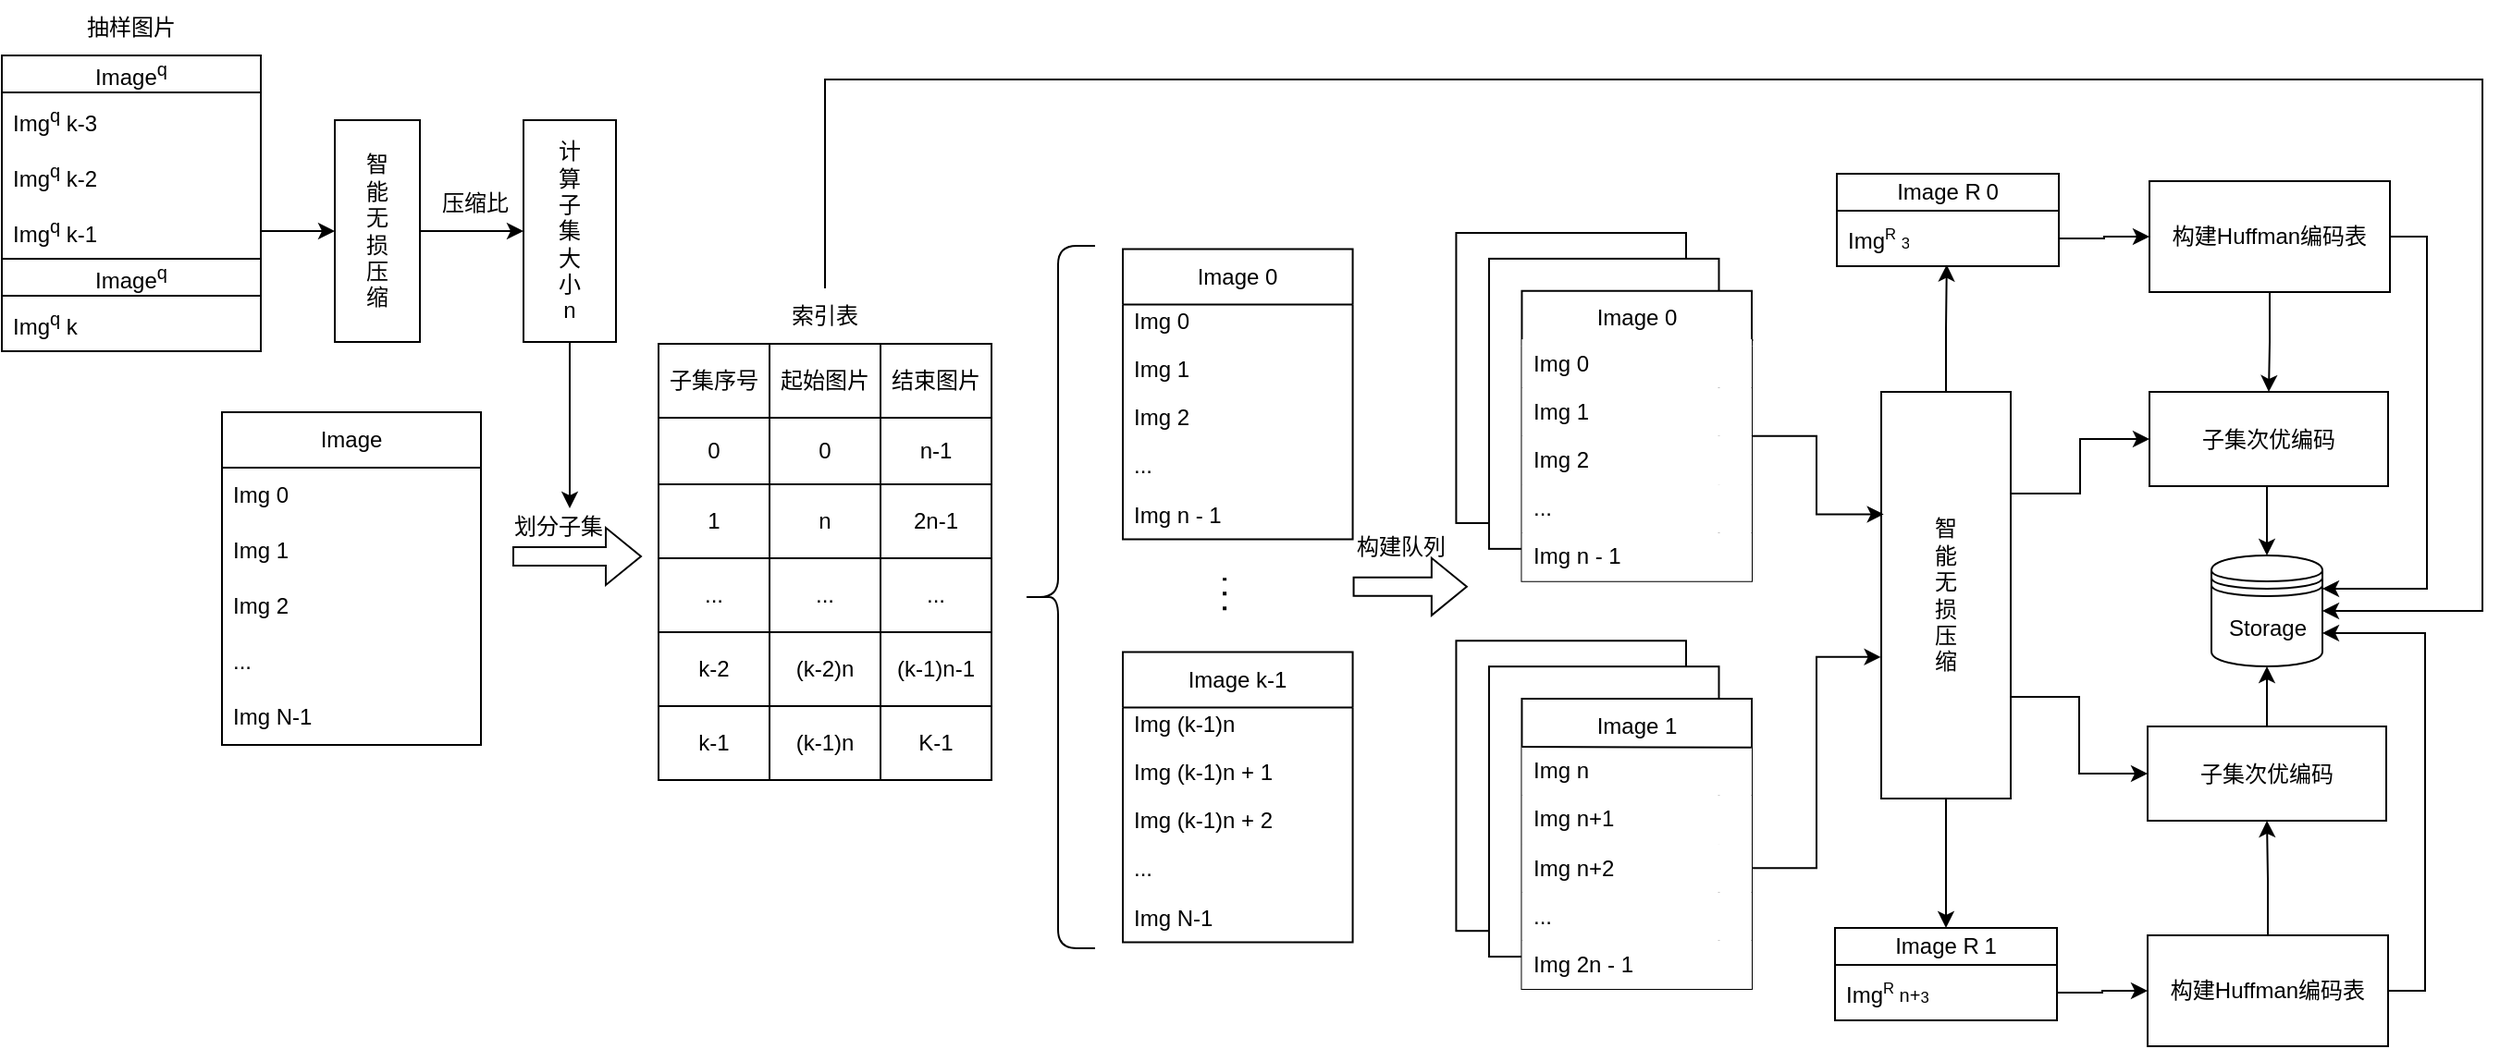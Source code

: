 <mxfile version="21.2.1" type="github">
  <diagram name="第 1 页" id="4zZLxdTIqztNsRUMv2VY">
    <mxGraphModel dx="2062" dy="1748" grid="1" gridSize="10" guides="1" tooltips="1" connect="1" arrows="1" fold="1" page="1" pageScale="1" pageWidth="827" pageHeight="1169" math="0" shadow="0">
      <root>
        <mxCell id="0" />
        <mxCell id="1" parent="0" />
        <mxCell id="39Udfxt56jHMbbSmCLW3-1" value="" style="group" vertex="1" connectable="0" parent="1">
          <mxGeometry x="58" y="70" width="140" height="180" as="geometry" />
        </mxCell>
        <mxCell id="39Udfxt56jHMbbSmCLW3-2" value="Image" style="swimlane;fontStyle=0;childLayout=stackLayout;horizontal=1;startSize=30;horizontalStack=0;resizeParent=1;resizeParentMax=0;resizeLast=0;collapsible=1;marginBottom=0;whiteSpace=wrap;html=1;container=0;" vertex="1" parent="39Udfxt56jHMbbSmCLW3-1">
          <mxGeometry width="140" height="180" as="geometry" />
        </mxCell>
        <mxCell id="39Udfxt56jHMbbSmCLW3-3" value="..." style="text;strokeColor=none;fillColor=none;align=left;verticalAlign=middle;spacingLeft=4;spacingRight=4;overflow=hidden;points=[[0,0.5],[1,0.5]];portConstraint=eastwest;rotatable=0;whiteSpace=wrap;html=1;" vertex="1" parent="39Udfxt56jHMbbSmCLW3-1">
          <mxGeometry y="120" width="140" height="30" as="geometry" />
        </mxCell>
        <mxCell id="39Udfxt56jHMbbSmCLW3-4" value="&lt;font style=&quot;vertical-align: inherit;&quot;&gt;&lt;font style=&quot;vertical-align: inherit;&quot;&gt;&lt;font style=&quot;vertical-align: inherit;&quot;&gt;&lt;font style=&quot;vertical-align: inherit;&quot;&gt;Img N-1&lt;/font&gt;&lt;/font&gt;&lt;/font&gt;&lt;/font&gt;" style="text;strokeColor=none;fillColor=none;align=left;verticalAlign=middle;spacingLeft=4;spacingRight=4;overflow=hidden;points=[[0,0.5],[1,0.5]];portConstraint=eastwest;rotatable=0;whiteSpace=wrap;html=1;" vertex="1" parent="39Udfxt56jHMbbSmCLW3-1">
          <mxGeometry y="150" width="140" height="30" as="geometry" />
        </mxCell>
        <mxCell id="39Udfxt56jHMbbSmCLW3-5" value="Img 0" style="text;strokeColor=none;fillColor=none;align=left;verticalAlign=middle;spacingLeft=4;spacingRight=4;overflow=hidden;points=[[0,0.5],[1,0.5]];portConstraint=eastwest;rotatable=0;whiteSpace=wrap;html=1;" vertex="1" parent="39Udfxt56jHMbbSmCLW3-1">
          <mxGeometry y="30" width="140" height="30" as="geometry" />
        </mxCell>
        <mxCell id="39Udfxt56jHMbbSmCLW3-6" value="Img 1" style="text;strokeColor=none;fillColor=none;align=left;verticalAlign=middle;spacingLeft=4;spacingRight=4;overflow=hidden;points=[[0,0.5],[1,0.5]];portConstraint=eastwest;rotatable=0;whiteSpace=wrap;html=1;" vertex="1" parent="39Udfxt56jHMbbSmCLW3-1">
          <mxGeometry y="60" width="140" height="30" as="geometry" />
        </mxCell>
        <mxCell id="39Udfxt56jHMbbSmCLW3-7" value="Img 2" style="text;strokeColor=none;fillColor=none;align=left;verticalAlign=middle;spacingLeft=4;spacingRight=4;overflow=hidden;points=[[0,0.5],[1,0.5]];portConstraint=eastwest;rotatable=0;whiteSpace=wrap;html=1;" vertex="1" parent="39Udfxt56jHMbbSmCLW3-1">
          <mxGeometry y="90" width="140" height="30" as="geometry" />
        </mxCell>
        <mxCell id="39Udfxt56jHMbbSmCLW3-8" value="" style="shape=flexArrow;endArrow=classic;html=1;rounded=0;" edge="1" parent="1">
          <mxGeometry width="50" height="50" relative="1" as="geometry">
            <mxPoint x="215" y="148" as="sourcePoint" />
            <mxPoint x="285" y="148" as="targetPoint" />
          </mxGeometry>
        </mxCell>
        <mxCell id="39Udfxt56jHMbbSmCLW3-24" value="划分子集" style="text;html=1;strokeColor=none;fillColor=none;align=center;verticalAlign=middle;whiteSpace=wrap;rounded=0;" vertex="1" parent="1">
          <mxGeometry x="210" y="117" width="60" height="30" as="geometry" />
        </mxCell>
        <mxCell id="39Udfxt56jHMbbSmCLW3-41" style="edgeStyle=orthogonalEdgeStyle;rounded=0;orthogonalLoop=1;jettySize=auto;html=1;exitX=0.5;exitY=1;exitDx=0;exitDy=0;" edge="1" parent="1" source="39Udfxt56jHMbbSmCLW3-25">
          <mxGeometry relative="1" as="geometry">
            <mxPoint x="246" y="122" as="targetPoint" />
          </mxGeometry>
        </mxCell>
        <mxCell id="39Udfxt56jHMbbSmCLW3-25" value="计&lt;br&gt;算&lt;br&gt;子&lt;br&gt;集&lt;br&gt;大&lt;br&gt;小&lt;br&gt;n" style="rounded=0;whiteSpace=wrap;html=1;" vertex="1" parent="1">
          <mxGeometry x="221" y="-88" width="50" height="120" as="geometry" />
        </mxCell>
        <mxCell id="39Udfxt56jHMbbSmCLW3-26" value="Image&lt;sup&gt;q&lt;/sup&gt;" style="swimlane;fontStyle=0;childLayout=stackLayout;horizontal=1;startSize=20;horizontalStack=0;resizeParent=1;resizeParentMax=0;resizeLast=0;collapsible=1;marginBottom=0;whiteSpace=wrap;html=1;" vertex="1" parent="1">
          <mxGeometry x="-61" y="-123" width="140" height="110" as="geometry">
            <mxRectangle x="270" y="120" width="80" height="30" as="alternateBounds" />
          </mxGeometry>
        </mxCell>
        <mxCell id="39Udfxt56jHMbbSmCLW3-28" value="Img&lt;sup&gt;q&lt;/sup&gt; k-3" style="text;strokeColor=none;fillColor=none;align=left;verticalAlign=middle;spacingLeft=4;spacingRight=4;overflow=hidden;points=[[0,0.5],[1,0.5]];portConstraint=eastwest;rotatable=0;whiteSpace=wrap;html=1;" vertex="1" parent="39Udfxt56jHMbbSmCLW3-26">
          <mxGeometry y="20" width="140" height="30" as="geometry" />
        </mxCell>
        <mxCell id="39Udfxt56jHMbbSmCLW3-30" value="Img&lt;sup&gt;q&lt;/sup&gt; k-2" style="text;strokeColor=none;fillColor=none;align=left;verticalAlign=middle;spacingLeft=4;spacingRight=4;overflow=hidden;points=[[0,0.5],[1,0.5]];portConstraint=eastwest;rotatable=0;whiteSpace=wrap;html=1;" vertex="1" parent="39Udfxt56jHMbbSmCLW3-26">
          <mxGeometry y="50" width="140" height="30" as="geometry" />
        </mxCell>
        <mxCell id="39Udfxt56jHMbbSmCLW3-32" value="Img&lt;sup&gt;q&lt;/sup&gt; k-1" style="text;strokeColor=none;fillColor=none;align=left;verticalAlign=middle;spacingLeft=4;spacingRight=4;overflow=hidden;points=[[0,0.5],[1,0.5]];portConstraint=eastwest;rotatable=0;whiteSpace=wrap;html=1;" vertex="1" parent="39Udfxt56jHMbbSmCLW3-26">
          <mxGeometry y="80" width="140" height="30" as="geometry" />
        </mxCell>
        <mxCell id="39Udfxt56jHMbbSmCLW3-33" value="Image&lt;sup&gt;q&lt;/sup&gt;" style="swimlane;fontStyle=0;childLayout=stackLayout;horizontal=1;startSize=20;horizontalStack=0;resizeParent=1;resizeParentMax=0;resizeLast=0;collapsible=1;marginBottom=0;whiteSpace=wrap;html=1;" vertex="1" parent="1">
          <mxGeometry x="-61" y="-13" width="140" height="50" as="geometry">
            <mxRectangle x="270" y="120" width="80" height="30" as="alternateBounds" />
          </mxGeometry>
        </mxCell>
        <mxCell id="39Udfxt56jHMbbSmCLW3-34" value="Img&lt;sup&gt;q&lt;/sup&gt; k" style="text;strokeColor=none;fillColor=none;align=left;verticalAlign=middle;spacingLeft=4;spacingRight=4;overflow=hidden;points=[[0,0.5],[1,0.5]];portConstraint=eastwest;rotatable=0;whiteSpace=wrap;html=1;" vertex="1" parent="1">
          <mxGeometry x="-61" y="7" width="140" height="30" as="geometry" />
        </mxCell>
        <mxCell id="39Udfxt56jHMbbSmCLW3-39" style="edgeStyle=orthogonalEdgeStyle;rounded=0;orthogonalLoop=1;jettySize=auto;html=1;" edge="1" parent="1" source="39Udfxt56jHMbbSmCLW3-35" target="39Udfxt56jHMbbSmCLW3-25">
          <mxGeometry relative="1" as="geometry" />
        </mxCell>
        <mxCell id="39Udfxt56jHMbbSmCLW3-35" value="智&lt;br&gt;能&lt;br&gt;无&lt;br&gt;损&lt;br&gt;压&lt;br&gt;缩" style="rounded=0;whiteSpace=wrap;html=1;" vertex="1" parent="1">
          <mxGeometry x="119" y="-88" width="46" height="120" as="geometry" />
        </mxCell>
        <mxCell id="39Udfxt56jHMbbSmCLW3-37" style="edgeStyle=orthogonalEdgeStyle;rounded=0;orthogonalLoop=1;jettySize=auto;html=1;exitX=1;exitY=0.5;exitDx=0;exitDy=0;" edge="1" parent="1" source="39Udfxt56jHMbbSmCLW3-32" target="39Udfxt56jHMbbSmCLW3-35">
          <mxGeometry relative="1" as="geometry" />
        </mxCell>
        <mxCell id="39Udfxt56jHMbbSmCLW3-38" value="压缩比" style="text;html=1;strokeColor=none;fillColor=none;align=center;verticalAlign=middle;whiteSpace=wrap;rounded=0;" vertex="1" parent="1">
          <mxGeometry x="160" y="-53" width="70" height="20" as="geometry" />
        </mxCell>
        <mxCell id="39Udfxt56jHMbbSmCLW3-42" value="" style="shape=table;startSize=0;container=1;collapsible=0;childLayout=tableLayout;" vertex="1" parent="1">
          <mxGeometry x="294" y="33" width="180" height="236" as="geometry" />
        </mxCell>
        <mxCell id="39Udfxt56jHMbbSmCLW3-43" value="" style="shape=tableRow;horizontal=0;startSize=0;swimlaneHead=0;swimlaneBody=0;strokeColor=inherit;top=0;left=0;bottom=0;right=0;collapsible=0;dropTarget=0;fillColor=none;points=[[0,0.5],[1,0.5]];portConstraint=eastwest;" vertex="1" parent="39Udfxt56jHMbbSmCLW3-42">
          <mxGeometry width="180" height="40" as="geometry" />
        </mxCell>
        <mxCell id="39Udfxt56jHMbbSmCLW3-44" value="子集序号" style="shape=partialRectangle;html=1;whiteSpace=wrap;connectable=0;strokeColor=inherit;overflow=hidden;fillColor=none;top=0;left=0;bottom=0;right=0;pointerEvents=1;" vertex="1" parent="39Udfxt56jHMbbSmCLW3-43">
          <mxGeometry width="60" height="40" as="geometry">
            <mxRectangle width="60" height="40" as="alternateBounds" />
          </mxGeometry>
        </mxCell>
        <mxCell id="39Udfxt56jHMbbSmCLW3-45" value="起始图片" style="shape=partialRectangle;html=1;whiteSpace=wrap;connectable=0;strokeColor=inherit;overflow=hidden;fillColor=none;top=0;left=0;bottom=0;right=0;pointerEvents=1;" vertex="1" parent="39Udfxt56jHMbbSmCLW3-43">
          <mxGeometry x="60" width="60" height="40" as="geometry">
            <mxRectangle width="60" height="40" as="alternateBounds" />
          </mxGeometry>
        </mxCell>
        <mxCell id="39Udfxt56jHMbbSmCLW3-46" value="结束图片" style="shape=partialRectangle;html=1;whiteSpace=wrap;connectable=0;strokeColor=inherit;overflow=hidden;fillColor=none;top=0;left=0;bottom=0;right=0;pointerEvents=1;" vertex="1" parent="39Udfxt56jHMbbSmCLW3-43">
          <mxGeometry x="120" width="60" height="40" as="geometry">
            <mxRectangle width="60" height="40" as="alternateBounds" />
          </mxGeometry>
        </mxCell>
        <mxCell id="39Udfxt56jHMbbSmCLW3-47" value="" style="shape=tableRow;horizontal=0;startSize=0;swimlaneHead=0;swimlaneBody=0;strokeColor=inherit;top=0;left=0;bottom=0;right=0;collapsible=0;dropTarget=0;fillColor=none;points=[[0,0.5],[1,0.5]];portConstraint=eastwest;" vertex="1" parent="39Udfxt56jHMbbSmCLW3-42">
          <mxGeometry y="40" width="180" height="36" as="geometry" />
        </mxCell>
        <mxCell id="39Udfxt56jHMbbSmCLW3-48" value="0" style="shape=partialRectangle;html=1;whiteSpace=wrap;connectable=0;strokeColor=inherit;overflow=hidden;fillColor=none;top=0;left=0;bottom=0;right=0;pointerEvents=1;" vertex="1" parent="39Udfxt56jHMbbSmCLW3-47">
          <mxGeometry width="60" height="36" as="geometry">
            <mxRectangle width="60" height="36" as="alternateBounds" />
          </mxGeometry>
        </mxCell>
        <mxCell id="39Udfxt56jHMbbSmCLW3-49" value="0" style="shape=partialRectangle;html=1;whiteSpace=wrap;connectable=0;strokeColor=inherit;overflow=hidden;fillColor=none;top=0;left=0;bottom=0;right=0;pointerEvents=1;" vertex="1" parent="39Udfxt56jHMbbSmCLW3-47">
          <mxGeometry x="60" width="60" height="36" as="geometry">
            <mxRectangle width="60" height="36" as="alternateBounds" />
          </mxGeometry>
        </mxCell>
        <mxCell id="39Udfxt56jHMbbSmCLW3-50" value="n-1" style="shape=partialRectangle;html=1;whiteSpace=wrap;connectable=0;strokeColor=inherit;overflow=hidden;fillColor=none;top=0;left=0;bottom=0;right=0;pointerEvents=1;" vertex="1" parent="39Udfxt56jHMbbSmCLW3-47">
          <mxGeometry x="120" width="60" height="36" as="geometry">
            <mxRectangle width="60" height="36" as="alternateBounds" />
          </mxGeometry>
        </mxCell>
        <mxCell id="39Udfxt56jHMbbSmCLW3-51" value="" style="shape=tableRow;horizontal=0;startSize=0;swimlaneHead=0;swimlaneBody=0;strokeColor=inherit;top=0;left=0;bottom=0;right=0;collapsible=0;dropTarget=0;fillColor=none;points=[[0,0.5],[1,0.5]];portConstraint=eastwest;" vertex="1" parent="39Udfxt56jHMbbSmCLW3-42">
          <mxGeometry y="76" width="180" height="40" as="geometry" />
        </mxCell>
        <mxCell id="39Udfxt56jHMbbSmCLW3-52" value="1" style="shape=partialRectangle;html=1;whiteSpace=wrap;connectable=0;strokeColor=inherit;overflow=hidden;fillColor=none;top=0;left=0;bottom=0;right=0;pointerEvents=1;" vertex="1" parent="39Udfxt56jHMbbSmCLW3-51">
          <mxGeometry width="60" height="40" as="geometry">
            <mxRectangle width="60" height="40" as="alternateBounds" />
          </mxGeometry>
        </mxCell>
        <mxCell id="39Udfxt56jHMbbSmCLW3-53" value="n" style="shape=partialRectangle;html=1;whiteSpace=wrap;connectable=0;strokeColor=inherit;overflow=hidden;fillColor=none;top=0;left=0;bottom=0;right=0;pointerEvents=1;" vertex="1" parent="39Udfxt56jHMbbSmCLW3-51">
          <mxGeometry x="60" width="60" height="40" as="geometry">
            <mxRectangle width="60" height="40" as="alternateBounds" />
          </mxGeometry>
        </mxCell>
        <mxCell id="39Udfxt56jHMbbSmCLW3-54" value="2n-1" style="shape=partialRectangle;html=1;whiteSpace=wrap;connectable=0;strokeColor=inherit;overflow=hidden;fillColor=none;top=0;left=0;bottom=0;right=0;pointerEvents=1;" vertex="1" parent="39Udfxt56jHMbbSmCLW3-51">
          <mxGeometry x="120" width="60" height="40" as="geometry">
            <mxRectangle width="60" height="40" as="alternateBounds" />
          </mxGeometry>
        </mxCell>
        <mxCell id="39Udfxt56jHMbbSmCLW3-69" style="shape=tableRow;horizontal=0;startSize=0;swimlaneHead=0;swimlaneBody=0;strokeColor=inherit;top=0;left=0;bottom=0;right=0;collapsible=0;dropTarget=0;fillColor=none;points=[[0,0.5],[1,0.5]];portConstraint=eastwest;" vertex="1" parent="39Udfxt56jHMbbSmCLW3-42">
          <mxGeometry y="116" width="180" height="40" as="geometry" />
        </mxCell>
        <mxCell id="39Udfxt56jHMbbSmCLW3-70" value="..." style="shape=partialRectangle;html=1;whiteSpace=wrap;connectable=0;strokeColor=inherit;overflow=hidden;fillColor=none;top=0;left=0;bottom=0;right=0;pointerEvents=1;" vertex="1" parent="39Udfxt56jHMbbSmCLW3-69">
          <mxGeometry width="60" height="40" as="geometry">
            <mxRectangle width="60" height="40" as="alternateBounds" />
          </mxGeometry>
        </mxCell>
        <mxCell id="39Udfxt56jHMbbSmCLW3-71" value="..." style="shape=partialRectangle;html=1;whiteSpace=wrap;connectable=0;strokeColor=inherit;overflow=hidden;fillColor=none;top=0;left=0;bottom=0;right=0;pointerEvents=1;" vertex="1" parent="39Udfxt56jHMbbSmCLW3-69">
          <mxGeometry x="60" width="60" height="40" as="geometry">
            <mxRectangle width="60" height="40" as="alternateBounds" />
          </mxGeometry>
        </mxCell>
        <mxCell id="39Udfxt56jHMbbSmCLW3-72" value="..." style="shape=partialRectangle;html=1;whiteSpace=wrap;connectable=0;strokeColor=inherit;overflow=hidden;fillColor=none;top=0;left=0;bottom=0;right=0;pointerEvents=1;" vertex="1" parent="39Udfxt56jHMbbSmCLW3-69">
          <mxGeometry x="120" width="60" height="40" as="geometry">
            <mxRectangle width="60" height="40" as="alternateBounds" />
          </mxGeometry>
        </mxCell>
        <mxCell id="39Udfxt56jHMbbSmCLW3-55" value="" style="shape=tableRow;horizontal=0;startSize=0;swimlaneHead=0;swimlaneBody=0;strokeColor=inherit;top=0;left=0;bottom=0;right=0;collapsible=0;dropTarget=0;fillColor=none;points=[[0,0.5],[1,0.5]];portConstraint=eastwest;" vertex="1" parent="39Udfxt56jHMbbSmCLW3-42">
          <mxGeometry y="156" width="180" height="40" as="geometry" />
        </mxCell>
        <mxCell id="39Udfxt56jHMbbSmCLW3-56" value="k-2" style="shape=partialRectangle;html=1;whiteSpace=wrap;connectable=0;strokeColor=inherit;overflow=hidden;fillColor=none;top=0;left=0;bottom=0;right=0;pointerEvents=1;" vertex="1" parent="39Udfxt56jHMbbSmCLW3-55">
          <mxGeometry width="60" height="40" as="geometry">
            <mxRectangle width="60" height="40" as="alternateBounds" />
          </mxGeometry>
        </mxCell>
        <mxCell id="39Udfxt56jHMbbSmCLW3-57" value="(k-2)n" style="shape=partialRectangle;html=1;whiteSpace=wrap;connectable=0;strokeColor=inherit;overflow=hidden;fillColor=none;top=0;left=0;bottom=0;right=0;pointerEvents=1;" vertex="1" parent="39Udfxt56jHMbbSmCLW3-55">
          <mxGeometry x="60" width="60" height="40" as="geometry">
            <mxRectangle width="60" height="40" as="alternateBounds" />
          </mxGeometry>
        </mxCell>
        <mxCell id="39Udfxt56jHMbbSmCLW3-58" value="(k-1)n-1" style="shape=partialRectangle;html=1;whiteSpace=wrap;connectable=0;strokeColor=inherit;overflow=hidden;fillColor=none;top=0;left=0;bottom=0;right=0;pointerEvents=1;" vertex="1" parent="39Udfxt56jHMbbSmCLW3-55">
          <mxGeometry x="120" width="60" height="40" as="geometry">
            <mxRectangle width="60" height="40" as="alternateBounds" />
          </mxGeometry>
        </mxCell>
        <mxCell id="39Udfxt56jHMbbSmCLW3-59" value="" style="shape=tableRow;horizontal=0;startSize=0;swimlaneHead=0;swimlaneBody=0;strokeColor=inherit;top=0;left=0;bottom=0;right=0;collapsible=0;dropTarget=0;fillColor=none;points=[[0,0.5],[1,0.5]];portConstraint=eastwest;" vertex="1" parent="39Udfxt56jHMbbSmCLW3-42">
          <mxGeometry y="196" width="180" height="40" as="geometry" />
        </mxCell>
        <mxCell id="39Udfxt56jHMbbSmCLW3-60" value="k-1" style="shape=partialRectangle;html=1;whiteSpace=wrap;connectable=0;strokeColor=inherit;overflow=hidden;fillColor=none;top=0;left=0;bottom=0;right=0;pointerEvents=1;" vertex="1" parent="39Udfxt56jHMbbSmCLW3-59">
          <mxGeometry width="60" height="40" as="geometry">
            <mxRectangle width="60" height="40" as="alternateBounds" />
          </mxGeometry>
        </mxCell>
        <mxCell id="39Udfxt56jHMbbSmCLW3-61" value="(k-1)n" style="shape=partialRectangle;html=1;whiteSpace=wrap;connectable=0;strokeColor=inherit;overflow=hidden;fillColor=none;top=0;left=0;bottom=0;right=0;pointerEvents=1;" vertex="1" parent="39Udfxt56jHMbbSmCLW3-59">
          <mxGeometry x="60" width="60" height="40" as="geometry">
            <mxRectangle width="60" height="40" as="alternateBounds" />
          </mxGeometry>
        </mxCell>
        <mxCell id="39Udfxt56jHMbbSmCLW3-62" value="K-1" style="shape=partialRectangle;html=1;whiteSpace=wrap;connectable=0;strokeColor=inherit;overflow=hidden;fillColor=none;top=0;left=0;bottom=0;right=0;pointerEvents=1;" vertex="1" parent="39Udfxt56jHMbbSmCLW3-59">
          <mxGeometry x="120" width="60" height="40" as="geometry">
            <mxRectangle width="60" height="40" as="alternateBounds" />
          </mxGeometry>
        </mxCell>
        <mxCell id="39Udfxt56jHMbbSmCLW3-126" style="edgeStyle=orthogonalEdgeStyle;rounded=0;orthogonalLoop=1;jettySize=auto;html=1;exitX=0.5;exitY=0;exitDx=0;exitDy=0;entryX=1;entryY=0.5;entryDx=0;entryDy=0;" edge="1" parent="1" source="39Udfxt56jHMbbSmCLW3-65" target="39Udfxt56jHMbbSmCLW3-120">
          <mxGeometry relative="1" as="geometry">
            <Array as="points">
              <mxPoint x="384" y="-110" />
              <mxPoint x="1280" y="-110" />
              <mxPoint x="1280" y="178" />
            </Array>
          </mxGeometry>
        </mxCell>
        <mxCell id="39Udfxt56jHMbbSmCLW3-65" value="索引表" style="text;html=1;strokeColor=none;fillColor=none;align=center;verticalAlign=middle;whiteSpace=wrap;rounded=0;" vertex="1" parent="1">
          <mxGeometry x="354" y="3" width="60" height="30" as="geometry" />
        </mxCell>
        <mxCell id="39Udfxt56jHMbbSmCLW3-102" style="edgeStyle=orthogonalEdgeStyle;rounded=0;orthogonalLoop=1;jettySize=auto;html=1;exitX=0.5;exitY=0;exitDx=0;exitDy=0;entryX=0.495;entryY=0.976;entryDx=0;entryDy=0;entryPerimeter=0;" edge="1" parent="1" source="39Udfxt56jHMbbSmCLW3-66" target="39Udfxt56jHMbbSmCLW3-106">
          <mxGeometry relative="1" as="geometry">
            <mxPoint x="990" y="-30" as="targetPoint" />
          </mxGeometry>
        </mxCell>
        <mxCell id="39Udfxt56jHMbbSmCLW3-109" style="edgeStyle=orthogonalEdgeStyle;rounded=0;orthogonalLoop=1;jettySize=auto;html=1;entryX=0.5;entryY=0;entryDx=0;entryDy=0;" edge="1" parent="1" source="39Udfxt56jHMbbSmCLW3-66" target="39Udfxt56jHMbbSmCLW3-107">
          <mxGeometry relative="1" as="geometry" />
        </mxCell>
        <mxCell id="39Udfxt56jHMbbSmCLW3-110" style="edgeStyle=orthogonalEdgeStyle;rounded=0;orthogonalLoop=1;jettySize=auto;html=1;exitX=1;exitY=0.25;exitDx=0;exitDy=0;entryX=0;entryY=0.5;entryDx=0;entryDy=0;" edge="1" parent="1" source="39Udfxt56jHMbbSmCLW3-66" target="39Udfxt56jHMbbSmCLW3-111">
          <mxGeometry relative="1" as="geometry">
            <mxPoint x="1090" y="170" as="targetPoint" />
          </mxGeometry>
        </mxCell>
        <mxCell id="39Udfxt56jHMbbSmCLW3-119" style="edgeStyle=orthogonalEdgeStyle;rounded=0;orthogonalLoop=1;jettySize=auto;html=1;exitX=1;exitY=0.75;exitDx=0;exitDy=0;entryX=0;entryY=0.5;entryDx=0;entryDy=0;" edge="1" parent="1" source="39Udfxt56jHMbbSmCLW3-66" target="39Udfxt56jHMbbSmCLW3-114">
          <mxGeometry relative="1" as="geometry" />
        </mxCell>
        <mxCell id="39Udfxt56jHMbbSmCLW3-66" value="智&lt;br&gt;能&lt;br&gt;无&lt;br&gt;损&lt;br&gt;压&lt;br&gt;缩" style="rounded=0;whiteSpace=wrap;html=1;" vertex="1" parent="1">
          <mxGeometry x="955" y="59" width="70" height="220" as="geometry" />
        </mxCell>
        <mxCell id="39Udfxt56jHMbbSmCLW3-67" value="抽样图片" style="text;html=1;strokeColor=none;fillColor=none;align=center;verticalAlign=middle;whiteSpace=wrap;rounded=0;" vertex="1" parent="1">
          <mxGeometry x="-21" y="-153" width="60" height="30" as="geometry" />
        </mxCell>
        <mxCell id="39Udfxt56jHMbbSmCLW3-68" value="" style="shape=curlyBracket;whiteSpace=wrap;html=1;rounded=1;labelPosition=left;verticalLabelPosition=middle;align=right;verticalAlign=middle;" vertex="1" parent="1">
          <mxGeometry x="490" y="-20" width="40" height="380" as="geometry" />
        </mxCell>
        <mxCell id="39Udfxt56jHMbbSmCLW3-95" style="edgeStyle=orthogonalEdgeStyle;rounded=0;orthogonalLoop=1;jettySize=auto;html=1;exitX=1;exitY=0.5;exitDx=0;exitDy=0;entryX=0.019;entryY=0.301;entryDx=0;entryDy=0;entryPerimeter=0;" edge="1" parent="1" source="39Udfxt56jHMbbSmCLW3-79" target="39Udfxt56jHMbbSmCLW3-66">
          <mxGeometry relative="1" as="geometry" />
        </mxCell>
        <mxCell id="39Udfxt56jHMbbSmCLW3-96" style="edgeStyle=orthogonalEdgeStyle;rounded=0;orthogonalLoop=1;jettySize=auto;html=1;exitX=1;exitY=0.5;exitDx=0;exitDy=0;entryX=-0.003;entryY=0.652;entryDx=0;entryDy=0;entryPerimeter=0;" edge="1" parent="1" source="39Udfxt56jHMbbSmCLW3-94" target="39Udfxt56jHMbbSmCLW3-66">
          <mxGeometry relative="1" as="geometry" />
        </mxCell>
        <mxCell id="39Udfxt56jHMbbSmCLW3-104" value="" style="endArrow=none;html=1;rounded=0;entryX=0.999;entryY=0.008;entryDx=0;entryDy=0;entryPerimeter=0;" edge="1" parent="1">
          <mxGeometry width="50" height="50" relative="1" as="geometry">
            <mxPoint x="761.718" y="31" as="sourcePoint" />
            <mxPoint x="885.718" y="31.028" as="targetPoint" />
          </mxGeometry>
        </mxCell>
        <mxCell id="39Udfxt56jHMbbSmCLW3-105" value="Image R&lt;span style=&quot;font-size: 10px;&quot;&gt; &lt;/span&gt;0" style="swimlane;fontStyle=0;childLayout=stackLayout;horizontal=1;startSize=20;horizontalStack=0;resizeParent=1;resizeParentMax=0;resizeLast=0;collapsible=1;marginBottom=0;whiteSpace=wrap;html=1;" vertex="1" parent="1">
          <mxGeometry x="931" y="-59" width="120" height="50" as="geometry">
            <mxRectangle x="270" y="120" width="80" height="30" as="alternateBounds" />
          </mxGeometry>
        </mxCell>
        <mxCell id="39Udfxt56jHMbbSmCLW3-106" value="Img&lt;span style=&quot;font-size: 10px;&quot;&gt;&lt;sup&gt;R&lt;/sup&gt;&amp;nbsp;&lt;/span&gt;&lt;span style=&quot;font-size: 8.333px;&quot;&gt;3&lt;/span&gt;" style="text;strokeColor=none;fillColor=none;align=left;verticalAlign=middle;spacingLeft=4;spacingRight=4;overflow=hidden;points=[[0,0.5],[1,0.5]];portConstraint=eastwest;rotatable=0;whiteSpace=wrap;html=1;" vertex="1" parent="39Udfxt56jHMbbSmCLW3-105">
          <mxGeometry y="20" width="120" height="30" as="geometry" />
        </mxCell>
        <mxCell id="39Udfxt56jHMbbSmCLW3-107" value="Image R&lt;span style=&quot;font-size: 10px;&quot;&gt; &lt;/span&gt;1" style="swimlane;fontStyle=0;childLayout=stackLayout;horizontal=1;startSize=20;horizontalStack=0;resizeParent=1;resizeParentMax=0;resizeLast=0;collapsible=1;marginBottom=0;whiteSpace=wrap;html=1;" vertex="1" parent="1">
          <mxGeometry x="930" y="349" width="120" height="50" as="geometry">
            <mxRectangle x="270" y="120" width="80" height="30" as="alternateBounds" />
          </mxGeometry>
        </mxCell>
        <mxCell id="39Udfxt56jHMbbSmCLW3-108" value="Img&lt;span style=&quot;font-size: 10px;&quot;&gt;&lt;sup&gt;R&lt;/sup&gt;&amp;nbsp;n+&lt;/span&gt;&lt;span style=&quot;font-size: 8.333px;&quot;&gt;3&lt;/span&gt;" style="text;strokeColor=none;fillColor=none;align=left;verticalAlign=middle;spacingLeft=4;spacingRight=4;overflow=hidden;points=[[0,0.5],[1,0.5]];portConstraint=eastwest;rotatable=0;whiteSpace=wrap;html=1;" vertex="1" parent="39Udfxt56jHMbbSmCLW3-107">
          <mxGeometry y="20" width="120" height="30" as="geometry" />
        </mxCell>
        <mxCell id="39Udfxt56jHMbbSmCLW3-121" style="edgeStyle=orthogonalEdgeStyle;rounded=0;orthogonalLoop=1;jettySize=auto;html=1;exitX=0.5;exitY=1;exitDx=0;exitDy=0;entryX=0.5;entryY=0;entryDx=0;entryDy=0;" edge="1" parent="1" source="39Udfxt56jHMbbSmCLW3-111" target="39Udfxt56jHMbbSmCLW3-120">
          <mxGeometry relative="1" as="geometry" />
        </mxCell>
        <mxCell id="39Udfxt56jHMbbSmCLW3-111" value="子集次优编码" style="rounded=0;whiteSpace=wrap;html=1;" vertex="1" parent="1">
          <mxGeometry x="1100" y="59" width="129" height="51" as="geometry" />
        </mxCell>
        <mxCell id="39Udfxt56jHMbbSmCLW3-118" style="edgeStyle=orthogonalEdgeStyle;rounded=0;orthogonalLoop=1;jettySize=auto;html=1;exitX=0.5;exitY=1;exitDx=0;exitDy=0;" edge="1" parent="1" source="39Udfxt56jHMbbSmCLW3-112" target="39Udfxt56jHMbbSmCLW3-111">
          <mxGeometry relative="1" as="geometry" />
        </mxCell>
        <mxCell id="39Udfxt56jHMbbSmCLW3-123" style="edgeStyle=orthogonalEdgeStyle;rounded=0;orthogonalLoop=1;jettySize=auto;html=1;exitX=1;exitY=0.5;exitDx=0;exitDy=0;entryX=1;entryY=0.3;entryDx=0;entryDy=0;" edge="1" parent="1" source="39Udfxt56jHMbbSmCLW3-112" target="39Udfxt56jHMbbSmCLW3-120">
          <mxGeometry relative="1" as="geometry" />
        </mxCell>
        <mxCell id="39Udfxt56jHMbbSmCLW3-112" value="构建Huffman编码表" style="rounded=0;whiteSpace=wrap;html=1;" vertex="1" parent="1">
          <mxGeometry x="1100" y="-55" width="130" height="60" as="geometry" />
        </mxCell>
        <mxCell id="39Udfxt56jHMbbSmCLW3-116" style="edgeStyle=orthogonalEdgeStyle;rounded=0;orthogonalLoop=1;jettySize=auto;html=1;exitX=0.5;exitY=0;exitDx=0;exitDy=0;entryX=0.5;entryY=1;entryDx=0;entryDy=0;" edge="1" parent="1" source="39Udfxt56jHMbbSmCLW3-113" target="39Udfxt56jHMbbSmCLW3-114">
          <mxGeometry relative="1" as="geometry" />
        </mxCell>
        <mxCell id="39Udfxt56jHMbbSmCLW3-124" style="edgeStyle=orthogonalEdgeStyle;rounded=0;orthogonalLoop=1;jettySize=auto;html=1;exitX=1;exitY=0.5;exitDx=0;exitDy=0;entryX=1;entryY=0.7;entryDx=0;entryDy=0;" edge="1" parent="1" source="39Udfxt56jHMbbSmCLW3-113" target="39Udfxt56jHMbbSmCLW3-120">
          <mxGeometry relative="1" as="geometry" />
        </mxCell>
        <mxCell id="39Udfxt56jHMbbSmCLW3-113" value="构建Huffman编码表" style="rounded=0;whiteSpace=wrap;html=1;" vertex="1" parent="1">
          <mxGeometry x="1099" y="353" width="130" height="60" as="geometry" />
        </mxCell>
        <mxCell id="39Udfxt56jHMbbSmCLW3-122" style="edgeStyle=orthogonalEdgeStyle;rounded=0;orthogonalLoop=1;jettySize=auto;html=1;exitX=0.5;exitY=0;exitDx=0;exitDy=0;entryX=0.5;entryY=1;entryDx=0;entryDy=0;" edge="1" parent="1" source="39Udfxt56jHMbbSmCLW3-114" target="39Udfxt56jHMbbSmCLW3-120">
          <mxGeometry relative="1" as="geometry" />
        </mxCell>
        <mxCell id="39Udfxt56jHMbbSmCLW3-114" value="子集次优编码" style="rounded=0;whiteSpace=wrap;html=1;" vertex="1" parent="1">
          <mxGeometry x="1099" y="240" width="129" height="51" as="geometry" />
        </mxCell>
        <mxCell id="39Udfxt56jHMbbSmCLW3-115" style="edgeStyle=orthogonalEdgeStyle;rounded=0;orthogonalLoop=1;jettySize=auto;html=1;exitX=1;exitY=0.5;exitDx=0;exitDy=0;entryX=0;entryY=0.5;entryDx=0;entryDy=0;" edge="1" parent="1" source="39Udfxt56jHMbbSmCLW3-108" target="39Udfxt56jHMbbSmCLW3-113">
          <mxGeometry relative="1" as="geometry" />
        </mxCell>
        <mxCell id="39Udfxt56jHMbbSmCLW3-117" style="edgeStyle=orthogonalEdgeStyle;rounded=0;orthogonalLoop=1;jettySize=auto;html=1;exitX=1;exitY=0.5;exitDx=0;exitDy=0;entryX=0;entryY=0.5;entryDx=0;entryDy=0;" edge="1" parent="1" source="39Udfxt56jHMbbSmCLW3-106" target="39Udfxt56jHMbbSmCLW3-112">
          <mxGeometry relative="1" as="geometry" />
        </mxCell>
        <mxCell id="39Udfxt56jHMbbSmCLW3-120" value="Storage" style="shape=datastore;whiteSpace=wrap;html=1;" vertex="1" parent="1">
          <mxGeometry x="1133.5" y="147.5" width="60" height="60" as="geometry" />
        </mxCell>
        <mxCell id="39Udfxt56jHMbbSmCLW3-85" value="" style="rounded=0;whiteSpace=wrap;html=1;" vertex="1" parent="1">
          <mxGeometry x="725.209" y="-27" width="124.282" height="156.972" as="geometry" />
        </mxCell>
        <mxCell id="39Udfxt56jHMbbSmCLW3-9" value="" style="group" vertex="1" connectable="0" parent="1">
          <mxGeometry x="545" y="199.738" width="124.282" height="156.972" as="geometry" />
        </mxCell>
        <mxCell id="39Udfxt56jHMbbSmCLW3-10" value="&lt;font style=&quot;vertical-align: inherit;&quot;&gt;&lt;font style=&quot;vertical-align: inherit;&quot;&gt;Image k-1&lt;/font&gt;&lt;/font&gt;" style="swimlane;fontStyle=0;childLayout=stackLayout;horizontal=1;startSize=30;horizontalStack=0;resizeParent=1;resizeParentMax=0;resizeLast=0;collapsible=1;marginBottom=0;whiteSpace=wrap;html=1;container=0;" vertex="1" parent="39Udfxt56jHMbbSmCLW3-9">
          <mxGeometry width="124.282" height="156.972" as="geometry" />
        </mxCell>
        <mxCell id="39Udfxt56jHMbbSmCLW3-11" value="..." style="text;strokeColor=none;fillColor=none;align=left;verticalAlign=middle;spacingLeft=4;spacingRight=4;overflow=hidden;points=[[0,0.5],[1,0.5]];portConstraint=eastwest;rotatable=0;whiteSpace=wrap;html=1;" vertex="1" parent="39Udfxt56jHMbbSmCLW3-9">
          <mxGeometry y="104.648" width="124.282" height="26.162" as="geometry" />
        </mxCell>
        <mxCell id="39Udfxt56jHMbbSmCLW3-12" value="&lt;font style=&quot;vertical-align: inherit;&quot;&gt;&lt;font style=&quot;vertical-align: inherit;&quot;&gt;Img N-1&lt;/font&gt;&lt;/font&gt;" style="text;strokeColor=none;fillColor=none;align=left;verticalAlign=middle;spacingLeft=4;spacingRight=4;overflow=hidden;points=[[0,0.5],[1,0.5]];portConstraint=eastwest;rotatable=0;whiteSpace=wrap;html=1;" vertex="1" parent="39Udfxt56jHMbbSmCLW3-9">
          <mxGeometry y="130.81" width="124.282" height="26.162" as="geometry" />
        </mxCell>
        <mxCell id="39Udfxt56jHMbbSmCLW3-13" value="&lt;font style=&quot;vertical-align: inherit;&quot;&gt;&lt;font style=&quot;vertical-align: inherit;&quot;&gt;&lt;font style=&quot;vertical-align: inherit;&quot;&gt;&lt;font style=&quot;vertical-align: inherit;&quot;&gt;&lt;font style=&quot;vertical-align: inherit;&quot;&gt;&lt;font style=&quot;vertical-align: inherit;&quot;&gt;Img (k-1)n&lt;/font&gt;&lt;/font&gt;&lt;/font&gt;&lt;/font&gt;&lt;/font&gt;&lt;/font&gt;" style="text;strokeColor=none;fillColor=none;align=left;verticalAlign=middle;spacingLeft=4;spacingRight=4;overflow=hidden;points=[[0,0.5],[1,0.5]];portConstraint=eastwest;rotatable=0;whiteSpace=wrap;html=1;" vertex="1" parent="39Udfxt56jHMbbSmCLW3-9">
          <mxGeometry y="26.162" width="124.282" height="26.162" as="geometry" />
        </mxCell>
        <mxCell id="39Udfxt56jHMbbSmCLW3-14" value="&lt;font style=&quot;vertical-align: inherit;&quot;&gt;&lt;font style=&quot;vertical-align: inherit;&quot;&gt;&lt;font style=&quot;vertical-align: inherit;&quot;&gt;&lt;font style=&quot;vertical-align: inherit;&quot;&gt;Img (k-1)n + 1&lt;/font&gt;&lt;/font&gt;&lt;/font&gt;&lt;/font&gt;" style="text;strokeColor=none;fillColor=none;align=left;verticalAlign=middle;spacingLeft=4;spacingRight=4;overflow=hidden;points=[[0,0.5],[1,0.5]];portConstraint=eastwest;rotatable=0;whiteSpace=wrap;html=1;" vertex="1" parent="39Udfxt56jHMbbSmCLW3-9">
          <mxGeometry y="52.324" width="124.282" height="26.162" as="geometry" />
        </mxCell>
        <mxCell id="39Udfxt56jHMbbSmCLW3-15" value="&lt;font style=&quot;vertical-align: inherit;&quot;&gt;&lt;font style=&quot;vertical-align: inherit;&quot;&gt;&lt;font style=&quot;vertical-align: inherit;&quot;&gt;&lt;font style=&quot;vertical-align: inherit;&quot;&gt;Img (k-1)n + 2&lt;/font&gt;&lt;/font&gt;&lt;/font&gt;&lt;/font&gt;" style="text;strokeColor=none;fillColor=none;align=left;verticalAlign=middle;spacingLeft=4;spacingRight=4;overflow=hidden;points=[[0,0.5],[1,0.5]];portConstraint=eastwest;rotatable=0;whiteSpace=wrap;html=1;" vertex="1" parent="39Udfxt56jHMbbSmCLW3-9">
          <mxGeometry y="78.486" width="124.282" height="26.162" as="geometry" />
        </mxCell>
        <mxCell id="39Udfxt56jHMbbSmCLW3-16" value="" style="group" vertex="1" connectable="0" parent="1">
          <mxGeometry x="545" y="-18.279" width="124.282" height="156.972" as="geometry" />
        </mxCell>
        <mxCell id="39Udfxt56jHMbbSmCLW3-17" value="Image 0" style="swimlane;fontStyle=0;childLayout=stackLayout;horizontal=1;startSize=30;horizontalStack=0;resizeParent=1;resizeParentMax=0;resizeLast=0;collapsible=1;marginBottom=0;whiteSpace=wrap;html=1;container=0;" vertex="1" parent="39Udfxt56jHMbbSmCLW3-16">
          <mxGeometry width="124.282" height="156.972" as="geometry" />
        </mxCell>
        <mxCell id="39Udfxt56jHMbbSmCLW3-18" value="..." style="text;strokeColor=none;fillColor=none;align=left;verticalAlign=middle;spacingLeft=4;spacingRight=4;overflow=hidden;points=[[0,0.5],[1,0.5]];portConstraint=eastwest;rotatable=0;whiteSpace=wrap;html=1;" vertex="1" parent="39Udfxt56jHMbbSmCLW3-16">
          <mxGeometry y="104.648" width="124.282" height="26.162" as="geometry" />
        </mxCell>
        <mxCell id="39Udfxt56jHMbbSmCLW3-19" value="&lt;font style=&quot;vertical-align: inherit;&quot;&gt;&lt;font style=&quot;vertical-align: inherit;&quot;&gt;&lt;font style=&quot;vertical-align: inherit;&quot;&gt;&lt;font style=&quot;vertical-align: inherit;&quot;&gt;Img n - 1&lt;/font&gt;&lt;/font&gt;&lt;/font&gt;&lt;/font&gt;" style="text;strokeColor=none;fillColor=none;align=left;verticalAlign=middle;spacingLeft=4;spacingRight=4;overflow=hidden;points=[[0,0.5],[1,0.5]];portConstraint=eastwest;rotatable=0;whiteSpace=wrap;html=1;" vertex="1" parent="39Udfxt56jHMbbSmCLW3-16">
          <mxGeometry y="130.81" width="124.282" height="26.162" as="geometry" />
        </mxCell>
        <mxCell id="39Udfxt56jHMbbSmCLW3-20" value="Img 0" style="text;strokeColor=none;fillColor=none;align=left;verticalAlign=middle;spacingLeft=4;spacingRight=4;overflow=hidden;points=[[0,0.5],[1,0.5]];portConstraint=eastwest;rotatable=0;whiteSpace=wrap;html=1;" vertex="1" parent="39Udfxt56jHMbbSmCLW3-16">
          <mxGeometry y="26.162" width="124.282" height="26.162" as="geometry" />
        </mxCell>
        <mxCell id="39Udfxt56jHMbbSmCLW3-21" value="Img 1" style="text;strokeColor=none;fillColor=none;align=left;verticalAlign=middle;spacingLeft=4;spacingRight=4;overflow=hidden;points=[[0,0.5],[1,0.5]];portConstraint=eastwest;rotatable=0;whiteSpace=wrap;html=1;" vertex="1" parent="39Udfxt56jHMbbSmCLW3-16">
          <mxGeometry y="52.324" width="124.282" height="26.162" as="geometry" />
        </mxCell>
        <mxCell id="39Udfxt56jHMbbSmCLW3-22" value="Img 2" style="text;strokeColor=none;fillColor=none;align=left;verticalAlign=middle;spacingLeft=4;spacingRight=4;overflow=hidden;points=[[0,0.5],[1,0.5]];portConstraint=eastwest;rotatable=0;whiteSpace=wrap;html=1;" vertex="1" parent="39Udfxt56jHMbbSmCLW3-16">
          <mxGeometry y="78.486" width="124.282" height="26.162" as="geometry" />
        </mxCell>
        <mxCell id="39Udfxt56jHMbbSmCLW3-23" value="" style="endArrow=none;dashed=1;html=1;dashPattern=1 3;strokeWidth=2;rounded=0;" edge="1" parent="1">
          <mxGeometry width="50" height="50" relative="1" as="geometry">
            <mxPoint x="600.039" y="177.064" as="sourcePoint" />
            <mxPoint x="600.039" y="159.623" as="targetPoint" />
          </mxGeometry>
        </mxCell>
        <mxCell id="39Udfxt56jHMbbSmCLW3-77" value="" style="rounded=0;whiteSpace=wrap;html=1;" vertex="1" parent="1">
          <mxGeometry x="742.963" y="-13.047" width="124.282" height="156.972" as="geometry" />
        </mxCell>
        <mxCell id="39Udfxt56jHMbbSmCLW3-78" value="" style="group" vertex="1" connectable="0" parent="1">
          <mxGeometry x="760.718" y="4.394" width="124.282" height="156.972" as="geometry" />
        </mxCell>
        <mxCell id="39Udfxt56jHMbbSmCLW3-79" value="Image 0" style="swimlane;fontStyle=0;childLayout=stackLayout;horizontal=1;startSize=30;horizontalStack=0;resizeParent=1;resizeParentMax=0;resizeLast=0;collapsible=1;marginBottom=0;whiteSpace=wrap;html=1;container=0;" vertex="1" parent="39Udfxt56jHMbbSmCLW3-78">
          <mxGeometry width="124.282" height="156.972" as="geometry" />
        </mxCell>
        <mxCell id="39Udfxt56jHMbbSmCLW3-80" value="..." style="text;strokeColor=none;fillColor=#FFFFFF;align=left;verticalAlign=middle;spacingLeft=4;spacingRight=4;overflow=hidden;points=[[0,0.5],[1,0.5]];portConstraint=eastwest;rotatable=0;whiteSpace=wrap;html=1;" vertex="1" parent="39Udfxt56jHMbbSmCLW3-78">
          <mxGeometry y="104.648" width="124.282" height="26.162" as="geometry" />
        </mxCell>
        <mxCell id="39Udfxt56jHMbbSmCLW3-81" value="&lt;font style=&quot;vertical-align: inherit;&quot;&gt;&lt;font style=&quot;vertical-align: inherit;&quot;&gt;&lt;font style=&quot;vertical-align: inherit;&quot;&gt;&lt;font style=&quot;vertical-align: inherit;&quot;&gt;Img n - 1&lt;/font&gt;&lt;/font&gt;&lt;/font&gt;&lt;/font&gt;" style="text;strokeColor=none;fillColor=#FFFFFF;align=left;verticalAlign=middle;spacingLeft=4;spacingRight=4;overflow=hidden;points=[[0,0.5],[1,0.5]];portConstraint=eastwest;rotatable=0;whiteSpace=wrap;html=1;" vertex="1" parent="39Udfxt56jHMbbSmCLW3-78">
          <mxGeometry y="130.81" width="124.282" height="26.162" as="geometry" />
        </mxCell>
        <mxCell id="39Udfxt56jHMbbSmCLW3-82" value="Img 0" style="text;strokeColor=none;fillColor=#FFFFFF;align=left;verticalAlign=middle;spacingLeft=4;spacingRight=4;overflow=hidden;points=[[0,0.5],[1,0.5]];portConstraint=eastwest;rotatable=0;whiteSpace=wrap;html=1;" vertex="1" parent="39Udfxt56jHMbbSmCLW3-78">
          <mxGeometry y="26.162" width="124.282" height="26.162" as="geometry" />
        </mxCell>
        <mxCell id="39Udfxt56jHMbbSmCLW3-83" value="Img 1" style="text;strokeColor=none;fillColor=#FFFFFF;align=left;verticalAlign=middle;spacingLeft=4;spacingRight=4;overflow=hidden;points=[[0,0.5],[1,0.5]];portConstraint=eastwest;rotatable=0;whiteSpace=wrap;html=1;" vertex="1" parent="39Udfxt56jHMbbSmCLW3-78">
          <mxGeometry y="52.324" width="124.282" height="26.162" as="geometry" />
        </mxCell>
        <mxCell id="39Udfxt56jHMbbSmCLW3-84" value="Img 2" style="text;strokeColor=none;fillColor=#FFFFFF;align=left;verticalAlign=middle;spacingLeft=4;spacingRight=4;overflow=hidden;points=[[0,0.5],[1,0.5]];portConstraint=eastwest;rotatable=0;whiteSpace=wrap;html=1;" vertex="1" parent="39Udfxt56jHMbbSmCLW3-78">
          <mxGeometry y="78.486" width="124.282" height="26.162" as="geometry" />
        </mxCell>
        <mxCell id="39Udfxt56jHMbbSmCLW3-86" value="" style="rounded=0;whiteSpace=wrap;html=1;" vertex="1" parent="1">
          <mxGeometry x="725.209" y="193.633" width="124.282" height="156.972" as="geometry" />
        </mxCell>
        <mxCell id="39Udfxt56jHMbbSmCLW3-87" value="" style="rounded=0;whiteSpace=wrap;html=1;" vertex="1" parent="1">
          <mxGeometry x="742.963" y="207.586" width="124.282" height="156.972" as="geometry" />
        </mxCell>
        <mxCell id="39Udfxt56jHMbbSmCLW3-88" value="" style="group" vertex="1" connectable="0" parent="1">
          <mxGeometry x="760.718" y="225.028" width="124.282" height="156.972" as="geometry" />
        </mxCell>
        <mxCell id="39Udfxt56jHMbbSmCLW3-89" value="Image 1" style="swimlane;fontStyle=0;childLayout=stackLayout;horizontal=1;startSize=30;horizontalStack=0;resizeParent=1;resizeParentMax=0;resizeLast=0;collapsible=1;marginBottom=0;whiteSpace=wrap;html=1;container=0;" vertex="1" parent="39Udfxt56jHMbbSmCLW3-88">
          <mxGeometry width="124.282" height="156.972" as="geometry" />
        </mxCell>
        <mxCell id="39Udfxt56jHMbbSmCLW3-90" value="..." style="text;strokeColor=none;fillColor=#FFFFFF;align=left;verticalAlign=middle;spacingLeft=4;spacingRight=4;overflow=hidden;points=[[0,0.5],[1,0.5]];portConstraint=eastwest;rotatable=0;whiteSpace=wrap;html=1;" vertex="1" parent="39Udfxt56jHMbbSmCLW3-88">
          <mxGeometry y="104.648" width="124.282" height="26.162" as="geometry" />
        </mxCell>
        <mxCell id="39Udfxt56jHMbbSmCLW3-91" value="&lt;font style=&quot;vertical-align: inherit;&quot;&gt;&lt;font style=&quot;vertical-align: inherit;&quot;&gt;&lt;font style=&quot;vertical-align: inherit;&quot;&gt;&lt;font style=&quot;vertical-align: inherit;&quot;&gt;Img 2n - 1&lt;/font&gt;&lt;/font&gt;&lt;/font&gt;&lt;/font&gt;" style="text;strokeColor=none;fillColor=#FFFFFF;align=left;verticalAlign=middle;spacingLeft=4;spacingRight=4;overflow=hidden;points=[[0,0.5],[1,0.5]];portConstraint=eastwest;rotatable=0;whiteSpace=wrap;html=1;" vertex="1" parent="39Udfxt56jHMbbSmCLW3-88">
          <mxGeometry y="130.81" width="124.282" height="26.162" as="geometry" />
        </mxCell>
        <mxCell id="39Udfxt56jHMbbSmCLW3-92" value="Img n" style="text;strokeColor=none;fillColor=#FFFFFF;align=left;verticalAlign=middle;spacingLeft=4;spacingRight=4;overflow=hidden;points=[[0,0.5],[1,0.5]];portConstraint=eastwest;rotatable=0;whiteSpace=wrap;html=1;" vertex="1" parent="39Udfxt56jHMbbSmCLW3-88">
          <mxGeometry y="26.162" width="124.282" height="26.162" as="geometry" />
        </mxCell>
        <mxCell id="39Udfxt56jHMbbSmCLW3-93" value="Img n+1" style="text;strokeColor=none;fillColor=#FFFFFF;align=left;verticalAlign=middle;spacingLeft=4;spacingRight=4;overflow=hidden;points=[[0,0.5],[1,0.5]];portConstraint=eastwest;rotatable=0;whiteSpace=wrap;html=1;" vertex="1" parent="39Udfxt56jHMbbSmCLW3-88">
          <mxGeometry y="52.324" width="124.282" height="26.162" as="geometry" />
        </mxCell>
        <mxCell id="39Udfxt56jHMbbSmCLW3-94" value="Img n+2" style="text;strokeColor=none;fillColor=#FFFFFF;align=left;verticalAlign=middle;spacingLeft=4;spacingRight=4;overflow=hidden;points=[[0,0.5],[1,0.5]];portConstraint=eastwest;rotatable=0;whiteSpace=wrap;html=1;" vertex="1" parent="39Udfxt56jHMbbSmCLW3-88">
          <mxGeometry y="78.486" width="124.282" height="26.162" as="geometry" />
        </mxCell>
        <mxCell id="39Udfxt56jHMbbSmCLW3-103" value="" style="endArrow=none;html=1;rounded=0;entryX=0.999;entryY=0.008;entryDx=0;entryDy=0;entryPerimeter=0;" edge="1" parent="39Udfxt56jHMbbSmCLW3-88" target="39Udfxt56jHMbbSmCLW3-92">
          <mxGeometry width="50" height="50" relative="1" as="geometry">
            <mxPoint y="25.972" as="sourcePoint" />
            <mxPoint x="149.282" y="204.972" as="targetPoint" />
          </mxGeometry>
        </mxCell>
        <mxCell id="39Udfxt56jHMbbSmCLW3-98" value="" style="shape=flexArrow;endArrow=classic;html=1;rounded=0;" edge="1" parent="1">
          <mxGeometry width="50" height="50" relative="1" as="geometry">
            <mxPoint x="669.282" y="164.419" as="sourcePoint" />
            <mxPoint x="731.423" y="164.419" as="targetPoint" />
          </mxGeometry>
        </mxCell>
        <mxCell id="39Udfxt56jHMbbSmCLW3-99" value="构建队列" style="text;html=1;strokeColor=none;fillColor=none;align=center;verticalAlign=middle;whiteSpace=wrap;rounded=0;" vertex="1" parent="1">
          <mxGeometry x="669.283" y="129.971" width="53.264" height="26.162" as="geometry" />
        </mxCell>
      </root>
    </mxGraphModel>
  </diagram>
</mxfile>
